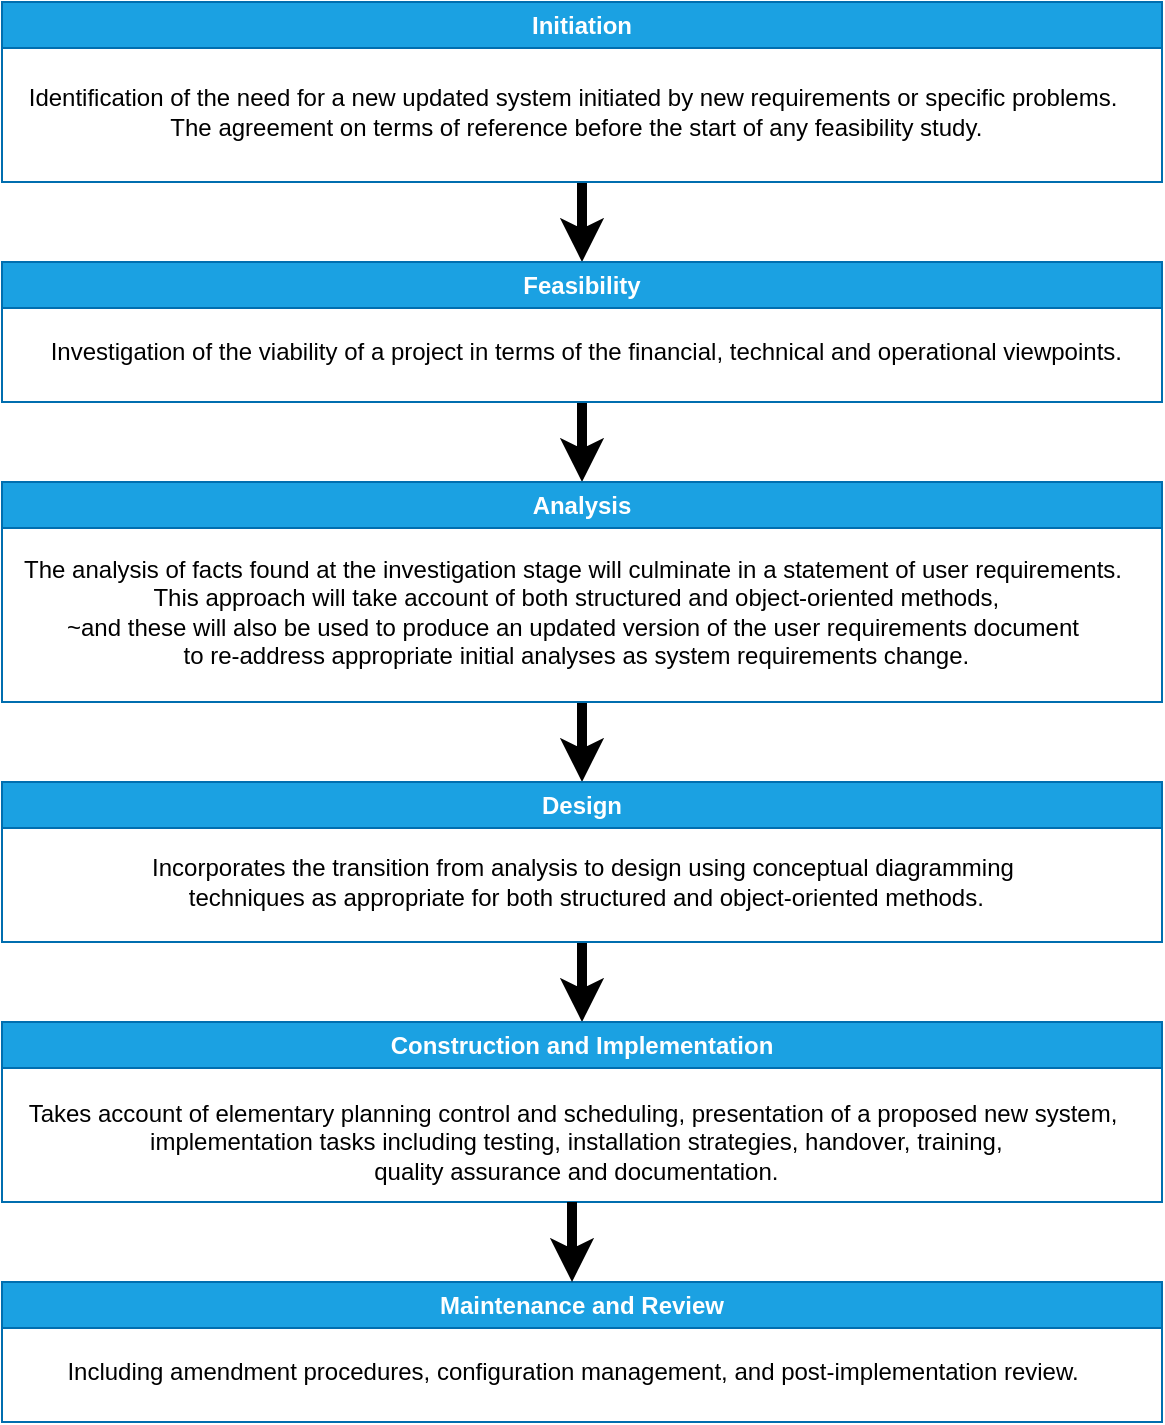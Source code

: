 <mxfile version="21.1.2" type="device">
  <diagram name="Page-1" id="jIcI9wMgQmj9ej9V0eqO">
    <mxGraphModel dx="1594" dy="817" grid="1" gridSize="10" guides="1" tooltips="1" connect="1" arrows="1" fold="1" page="1" pageScale="1" pageWidth="827" pageHeight="1169" math="0" shadow="0">
      <root>
        <mxCell id="0" />
        <mxCell id="1" parent="0" />
        <mxCell id="ag_dvPu49ns3yVr7HCFX-6" value="" style="edgeStyle=orthogonalEdgeStyle;rounded=0;orthogonalLoop=1;jettySize=auto;html=1;entryX=0.5;entryY=0;entryDx=0;entryDy=0;strokeWidth=5;" edge="1" parent="1" source="ag_dvPu49ns3yVr7HCFX-1" target="ag_dvPu49ns3yVr7HCFX-3">
          <mxGeometry relative="1" as="geometry">
            <mxPoint x="570" y="210" as="targetPoint" />
          </mxGeometry>
        </mxCell>
        <mxCell id="ag_dvPu49ns3yVr7HCFX-1" value="Initiation" style="swimlane;whiteSpace=wrap;html=1;fillColor=#1ba1e2;strokeColor=#006EAF;fontColor=#ffffff;" vertex="1" parent="1">
          <mxGeometry x="280" y="60" width="580" height="90" as="geometry" />
        </mxCell>
        <mxCell id="ag_dvPu49ns3yVr7HCFX-2" value="Identification of the need for a new updated system initiated by new requirements or specific problems.&lt;br&gt;&amp;nbsp;The agreement on terms of reference before the start of any feasibility study." style="text;html=1;align=center;verticalAlign=middle;resizable=0;points=[];autosize=1;strokeColor=none;fillColor=none;" vertex="1" parent="ag_dvPu49ns3yVr7HCFX-1">
          <mxGeometry y="35" width="570" height="40" as="geometry" />
        </mxCell>
        <mxCell id="ag_dvPu49ns3yVr7HCFX-9" value="" style="edgeStyle=orthogonalEdgeStyle;rounded=0;orthogonalLoop=1;jettySize=auto;html=1;entryX=0.5;entryY=0;entryDx=0;entryDy=0;strokeWidth=5;" edge="1" parent="1" source="ag_dvPu49ns3yVr7HCFX-3" target="ag_dvPu49ns3yVr7HCFX-7">
          <mxGeometry relative="1" as="geometry" />
        </mxCell>
        <mxCell id="ag_dvPu49ns3yVr7HCFX-3" value="Feasibility" style="swimlane;whiteSpace=wrap;html=1;fillColor=#1ba1e2;strokeColor=#006EAF;fontColor=#ffffff;" vertex="1" parent="1">
          <mxGeometry x="280" y="190" width="580" height="70" as="geometry" />
        </mxCell>
        <mxCell id="ag_dvPu49ns3yVr7HCFX-4" value="&amp;nbsp;Investigation of the viability of a project in terms of the financial, technical and operational viewpoints." style="text;html=1;align=center;verticalAlign=middle;resizable=0;points=[];autosize=1;strokeColor=none;fillColor=none;" vertex="1" parent="ag_dvPu49ns3yVr7HCFX-3">
          <mxGeometry x="10" y="30" width="560" height="30" as="geometry" />
        </mxCell>
        <mxCell id="ag_dvPu49ns3yVr7HCFX-13" value="" style="edgeStyle=orthogonalEdgeStyle;rounded=0;orthogonalLoop=1;jettySize=auto;html=1;entryX=0.5;entryY=0;entryDx=0;entryDy=0;strokeWidth=5;" edge="1" parent="1" source="ag_dvPu49ns3yVr7HCFX-7" target="ag_dvPu49ns3yVr7HCFX-10">
          <mxGeometry relative="1" as="geometry" />
        </mxCell>
        <mxCell id="ag_dvPu49ns3yVr7HCFX-7" value="Analysis" style="swimlane;whiteSpace=wrap;html=1;fillColor=#1ba1e2;strokeColor=#006EAF;fontColor=#ffffff;" vertex="1" parent="1">
          <mxGeometry x="280" y="300" width="580" height="110" as="geometry" />
        </mxCell>
        <mxCell id="ag_dvPu49ns3yVr7HCFX-8" value="The analysis of facts found at the investigation stage will culminate in a statement of user requirements.&lt;br&gt;&amp;nbsp;This approach will take account of both structured and object-oriented methods,&lt;br&gt;~and these will also be used to produce an updated version of the user requirements document&lt;br&gt;&amp;nbsp;to re-address appropriate initial analyses as system requirements change." style="text;html=1;align=center;verticalAlign=middle;resizable=0;points=[];autosize=1;strokeColor=none;fillColor=none;" vertex="1" parent="ag_dvPu49ns3yVr7HCFX-7">
          <mxGeometry y="30" width="570" height="70" as="geometry" />
        </mxCell>
        <mxCell id="ag_dvPu49ns3yVr7HCFX-16" value="" style="edgeStyle=orthogonalEdgeStyle;rounded=0;orthogonalLoop=1;jettySize=auto;html=1;entryX=0.5;entryY=0;entryDx=0;entryDy=0;strokeWidth=5;" edge="1" parent="1" source="ag_dvPu49ns3yVr7HCFX-10" target="ag_dvPu49ns3yVr7HCFX-14">
          <mxGeometry relative="1" as="geometry" />
        </mxCell>
        <mxCell id="ag_dvPu49ns3yVr7HCFX-10" value="Design" style="swimlane;whiteSpace=wrap;html=1;fillColor=#1ba1e2;strokeColor=#006EAF;fontColor=#ffffff;" vertex="1" parent="1">
          <mxGeometry x="280" y="450" width="580" height="80" as="geometry" />
        </mxCell>
        <mxCell id="ag_dvPu49ns3yVr7HCFX-11" value="Incorporates the transition from analysis to design using conceptual diagramming&lt;br&gt;&amp;nbsp;techniques as appropriate for both structured and object-oriented methods." style="text;html=1;align=center;verticalAlign=middle;resizable=0;points=[];autosize=1;strokeColor=none;fillColor=none;" vertex="1" parent="ag_dvPu49ns3yVr7HCFX-10">
          <mxGeometry x="65" y="30" width="450" height="40" as="geometry" />
        </mxCell>
        <mxCell id="ag_dvPu49ns3yVr7HCFX-14" value="Construction and Implementation" style="swimlane;whiteSpace=wrap;html=1;fillColor=#1ba1e2;strokeColor=#006EAF;fontColor=#ffffff;" vertex="1" parent="1">
          <mxGeometry x="280" y="570" width="580" height="90" as="geometry" />
        </mxCell>
        <mxCell id="ag_dvPu49ns3yVr7HCFX-15" value="Takes account of elementary planning control and scheduling, presentation of a proposed new system,&lt;br&gt;&amp;nbsp;implementation tasks including testing, installation strategies, handover, training,&lt;br&gt;&amp;nbsp;quality assurance and documentation." style="text;html=1;align=center;verticalAlign=middle;resizable=0;points=[];autosize=1;strokeColor=none;fillColor=none;" vertex="1" parent="ag_dvPu49ns3yVr7HCFX-14">
          <mxGeometry y="30" width="570" height="60" as="geometry" />
        </mxCell>
        <mxCell id="ag_dvPu49ns3yVr7HCFX-17" value="Maintenance and Review" style="swimlane;whiteSpace=wrap;html=1;fillColor=#1ba1e2;strokeColor=#006EAF;fontColor=#ffffff;" vertex="1" parent="1">
          <mxGeometry x="280" y="700" width="580" height="70" as="geometry" />
        </mxCell>
        <mxCell id="ag_dvPu49ns3yVr7HCFX-18" value="Including amendment procedures, configuration management, and post-implementation review." style="text;html=1;align=center;verticalAlign=middle;resizable=0;points=[];autosize=1;strokeColor=none;fillColor=none;" vertex="1" parent="ag_dvPu49ns3yVr7HCFX-17">
          <mxGeometry x="20" y="30" width="530" height="30" as="geometry" />
        </mxCell>
        <mxCell id="ag_dvPu49ns3yVr7HCFX-19" value="" style="edgeStyle=orthogonalEdgeStyle;rounded=0;orthogonalLoop=1;jettySize=auto;html=1;strokeWidth=5;" edge="1" parent="1" source="ag_dvPu49ns3yVr7HCFX-15">
          <mxGeometry relative="1" as="geometry">
            <mxPoint x="565" y="700" as="targetPoint" />
          </mxGeometry>
        </mxCell>
      </root>
    </mxGraphModel>
  </diagram>
</mxfile>
